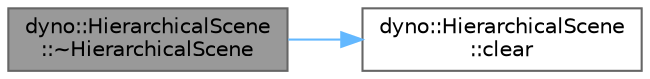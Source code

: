 digraph "dyno::HierarchicalScene::~HierarchicalScene"
{
 // LATEX_PDF_SIZE
  bgcolor="transparent";
  edge [fontname=Helvetica,fontsize=10,labelfontname=Helvetica,labelfontsize=10];
  node [fontname=Helvetica,fontsize=10,shape=box,height=0.2,width=0.4];
  rankdir="LR";
  Node1 [id="Node000001",label="dyno::HierarchicalScene\l::~HierarchicalScene",height=0.2,width=0.4,color="gray40", fillcolor="grey60", style="filled", fontcolor="black",tooltip=" "];
  Node1 -> Node2 [id="edge1_Node000001_Node000002",color="steelblue1",style="solid",tooltip=" "];
  Node2 [id="Node000002",label="dyno::HierarchicalScene\l::clear",height=0.2,width=0.4,color="grey40", fillcolor="white", style="filled",URL="$classdyno_1_1_hierarchical_scene.html#a6ac545ca401f0b5e5dd352465552028c",tooltip=" "];
}
